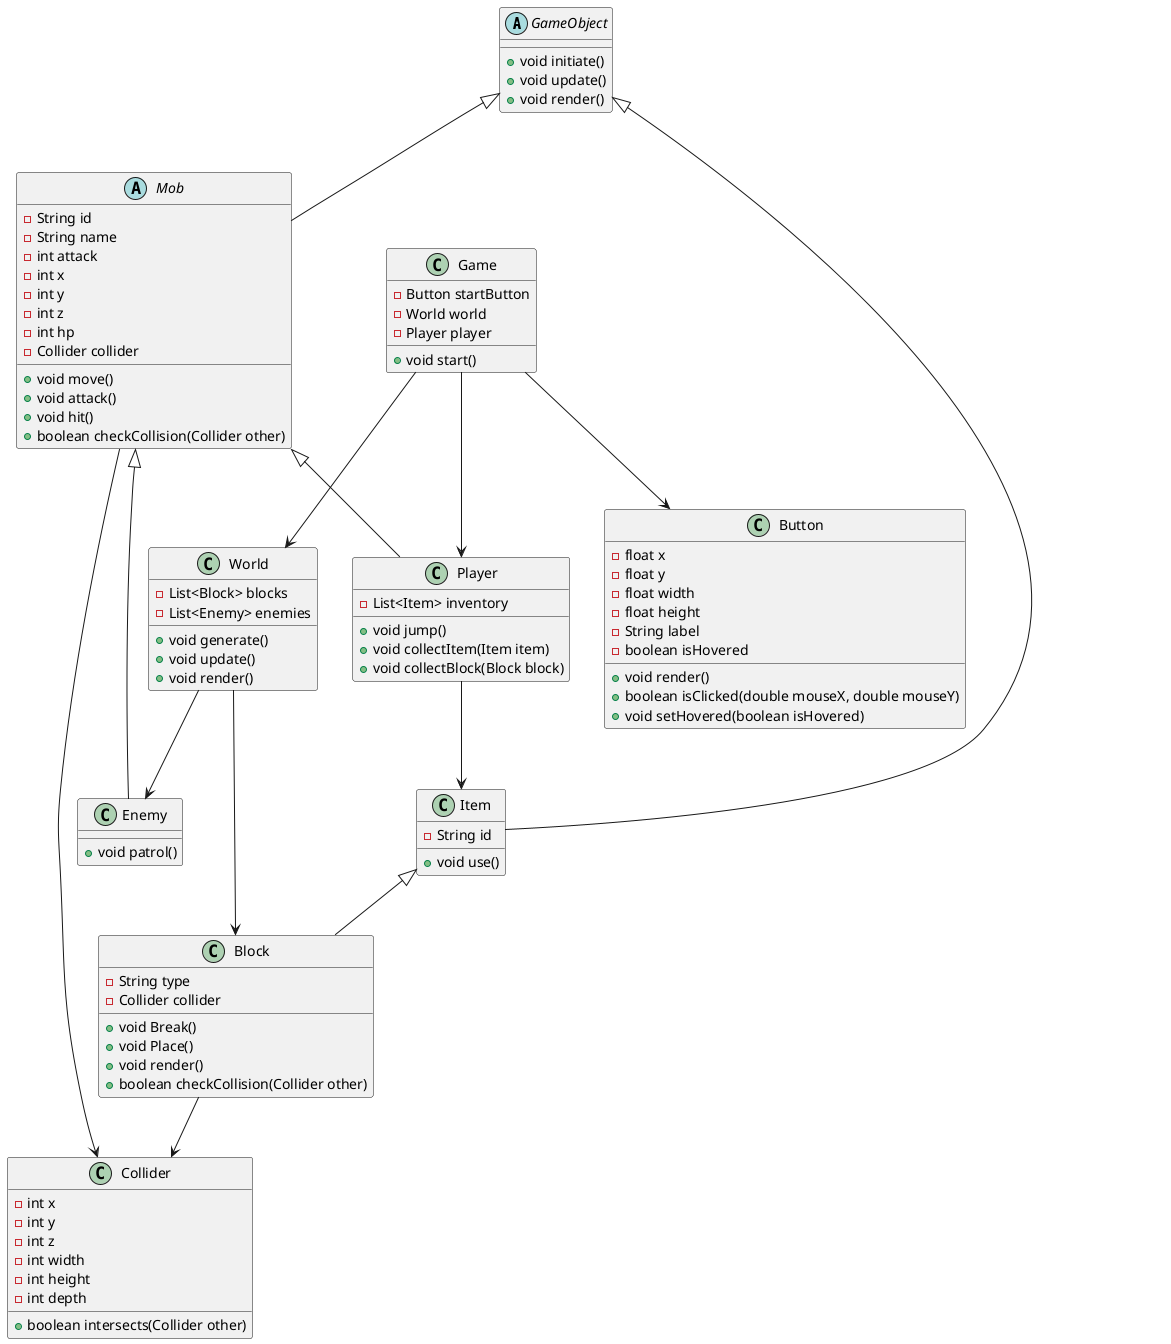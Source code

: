 @startuml minikuraft
abstract class GameObject {
    + void initiate()
    + void update()
    + void render()
}

class Game {
    - Button startButton
    - World world
    - Player player
    + void start()
}

class Button {
    - float x
    - float y
    - float width
    - float height
    - String label
    - boolean isHovered
    + void render()
    + boolean isClicked(double mouseX, double mouseY)
    + void setHovered(boolean isHovered)
}

class World {
    - List<Block> blocks
    - List<Enemy> enemies
    + void generate()
    + void update()
    + void render()
}

class Block extends Item {
    - String type
    - Collider collider
    + void Break()
    + void Place()
    + void render()
    + boolean checkCollision(Collider other)
}

class Item extends GameObject {
    - String id
    + void use()
}

class Collider {
    - int x
    - int y
    - int z
    - int width
    - int height
    - int depth
    + boolean intersects(Collider other)
}

abstract class Mob extends GameObject {
    - String id
    - String name
    - int attack
    - int x
    - int y
    - int z
    - int hp
    - Collider collider
    + void move()
    + void attack()
    + void hit()
    + boolean checkCollision(Collider other)
}

class Player extends Mob {
    - List<Item> inventory
    + void jump()
    + void collectItem(Item item)
    + void collectBlock(Block block)
}

class Enemy extends Mob {
    + void patrol()
}

Game --> World
Game --> Player
Game --> Button
World --> Block
World --> Enemy
Block --> Collider
Mob --> Collider
Player --> Item
@enduml